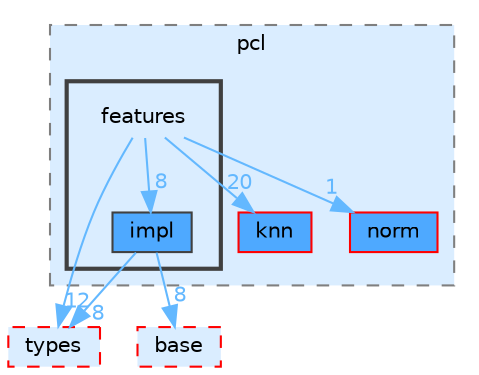 digraph "src/include/cpp-toolbox/pcl/features"
{
 // LATEX_PDF_SIZE
  bgcolor="transparent";
  edge [fontname=Helvetica,fontsize=10,labelfontname=Helvetica,labelfontsize=10];
  node [fontname=Helvetica,fontsize=10,shape=box,height=0.2,width=0.4];
  compound=true
  subgraph clusterdir_f66d48d75a3d5d9d9a342840712bf869 {
    graph [ bgcolor="#daedff", pencolor="grey50", label="pcl", fontname=Helvetica,fontsize=10 style="filled,dashed", URL="dir_f66d48d75a3d5d9d9a342840712bf869.html",tooltip=""]
  dir_243df28db0ff42736885b37407e99842 [label="knn", fillcolor="#4ea9ff", color="red", style="filled", URL="dir_243df28db0ff42736885b37407e99842.html",tooltip=""];
  dir_6c22a3e908102dfdf116eefa475ceb6e [label="norm", fillcolor="#4ea9ff", color="red", style="filled", URL="dir_6c22a3e908102dfdf116eefa475ceb6e.html",tooltip=""];
  subgraph clusterdir_3033faa0859cd2b1d04ddc93749477b0 {
    graph [ bgcolor="#daedff", pencolor="grey25", label="", fontname=Helvetica,fontsize=10 style="filled,bold", URL="dir_3033faa0859cd2b1d04ddc93749477b0.html",tooltip=""]
    dir_3033faa0859cd2b1d04ddc93749477b0 [shape=plaintext, label="features"];
  dir_bfedba787398aa75fde62b5f96acdfab [label="impl", fillcolor="#4ea9ff", color="grey25", style="filled", URL="dir_bfedba787398aa75fde62b5f96acdfab.html",tooltip=""];
  }
  }
  dir_d073c017754f5bdb7e8e1de8ad13b99a [label="types", fillcolor="#daedff", color="red", style="filled,dashed", URL="dir_d073c017754f5bdb7e8e1de8ad13b99a.html",tooltip=""];
  dir_175064ea02679cf4c3a50b5407502295 [label="base", fillcolor="#daedff", color="red", style="filled,dashed", URL="dir_175064ea02679cf4c3a50b5407502295.html",tooltip=""];
  dir_3033faa0859cd2b1d04ddc93749477b0->dir_243df28db0ff42736885b37407e99842 [headlabel="20", labeldistance=1.5 headhref="dir_000011_000028.html" href="dir_000011_000028.html" color="steelblue1" fontcolor="steelblue1"];
  dir_3033faa0859cd2b1d04ddc93749477b0->dir_6c22a3e908102dfdf116eefa475ceb6e [headlabel="1", labeldistance=1.5 headhref="dir_000011_000033.html" href="dir_000011_000033.html" color="steelblue1" fontcolor="steelblue1"];
  dir_3033faa0859cd2b1d04ddc93749477b0->dir_bfedba787398aa75fde62b5f96acdfab [headlabel="8", labeldistance=1.5 headhref="dir_000011_000020.html" href="dir_000011_000020.html" color="steelblue1" fontcolor="steelblue1"];
  dir_3033faa0859cd2b1d04ddc93749477b0->dir_d073c017754f5bdb7e8e1de8ad13b99a [headlabel="12", labeldistance=1.5 headhref="dir_000011_000037.html" href="dir_000011_000037.html" color="steelblue1" fontcolor="steelblue1"];
  dir_bfedba787398aa75fde62b5f96acdfab->dir_175064ea02679cf4c3a50b5407502295 [headlabel="8", labeldistance=1.5 headhref="dir_000020_000000.html" href="dir_000020_000000.html" color="steelblue1" fontcolor="steelblue1"];
  dir_bfedba787398aa75fde62b5f96acdfab->dir_d073c017754f5bdb7e8e1de8ad13b99a [headlabel="8", labeldistance=1.5 headhref="dir_000020_000037.html" href="dir_000020_000037.html" color="steelblue1" fontcolor="steelblue1"];
}
